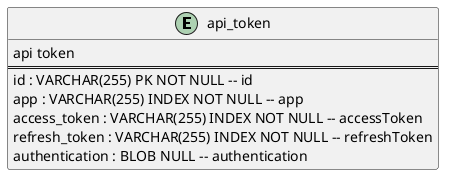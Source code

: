 
@startuml

entity api_token {
    api token
    ==
    id : VARCHAR(255) PK NOT NULL -- id
    app : VARCHAR(255) INDEX NOT NULL -- app
    access_token : VARCHAR(255) INDEX NOT NULL -- accessToken
    refresh_token : VARCHAR(255) INDEX NOT NULL -- refreshToken
    authentication : BLOB NULL -- authentication
}

@endum
